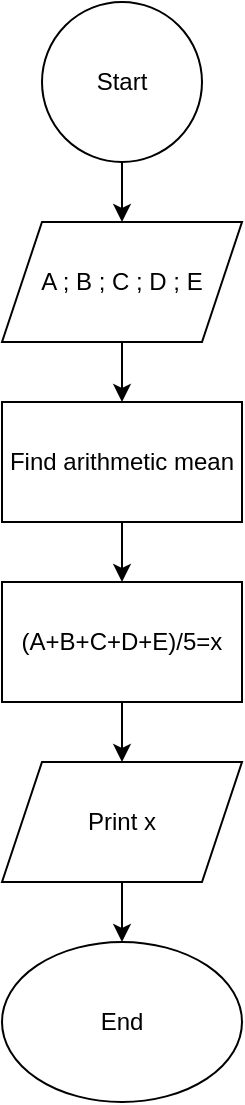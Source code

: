 <mxfile version="20.7.4" type="device"><diagram id="xRSwLN_NefuHGjEP1en3" name="Страница 1"><mxGraphModel dx="1290" dy="581" grid="1" gridSize="10" guides="1" tooltips="1" connect="1" arrows="1" fold="1" page="1" pageScale="1" pageWidth="1654" pageHeight="2336" math="0" shadow="0"><root><mxCell id="0"/><mxCell id="1" parent="0"/><mxCell id="u6ob11u6Otwm6rYYzwLg-3" value="" style="edgeStyle=orthogonalEdgeStyle;rounded=0;orthogonalLoop=1;jettySize=auto;html=1;" edge="1" parent="1" source="u6ob11u6Otwm6rYYzwLg-1" target="u6ob11u6Otwm6rYYzwLg-2"><mxGeometry relative="1" as="geometry"/></mxCell><mxCell id="u6ob11u6Otwm6rYYzwLg-1" value="Start" style="ellipse;whiteSpace=wrap;html=1;aspect=fixed;" vertex="1" parent="1"><mxGeometry x="680" y="10" width="80" height="80" as="geometry"/></mxCell><mxCell id="u6ob11u6Otwm6rYYzwLg-5" value="" style="edgeStyle=orthogonalEdgeStyle;rounded=0;orthogonalLoop=1;jettySize=auto;html=1;" edge="1" parent="1" source="u6ob11u6Otwm6rYYzwLg-2" target="u6ob11u6Otwm6rYYzwLg-4"><mxGeometry relative="1" as="geometry"/></mxCell><mxCell id="u6ob11u6Otwm6rYYzwLg-2" value="A ; B ; C ; D ; E" style="shape=parallelogram;perimeter=parallelogramPerimeter;whiteSpace=wrap;html=1;fixedSize=1;" vertex="1" parent="1"><mxGeometry x="660" y="120" width="120" height="60" as="geometry"/></mxCell><mxCell id="u6ob11u6Otwm6rYYzwLg-7" value="" style="edgeStyle=orthogonalEdgeStyle;rounded=0;orthogonalLoop=1;jettySize=auto;html=1;" edge="1" parent="1" source="u6ob11u6Otwm6rYYzwLg-4" target="u6ob11u6Otwm6rYYzwLg-6"><mxGeometry relative="1" as="geometry"/></mxCell><mxCell id="u6ob11u6Otwm6rYYzwLg-4" value="Find arithmetic mean" style="whiteSpace=wrap;html=1;" vertex="1" parent="1"><mxGeometry x="660" y="210" width="120" height="60" as="geometry"/></mxCell><mxCell id="u6ob11u6Otwm6rYYzwLg-9" value="" style="edgeStyle=orthogonalEdgeStyle;rounded=0;orthogonalLoop=1;jettySize=auto;html=1;" edge="1" parent="1" source="u6ob11u6Otwm6rYYzwLg-6" target="u6ob11u6Otwm6rYYzwLg-8"><mxGeometry relative="1" as="geometry"/></mxCell><mxCell id="u6ob11u6Otwm6rYYzwLg-6" value="(A+B+C+D+E)/5=x" style="whiteSpace=wrap;html=1;" vertex="1" parent="1"><mxGeometry x="660" y="300" width="120" height="60" as="geometry"/></mxCell><mxCell id="u6ob11u6Otwm6rYYzwLg-11" style="edgeStyle=orthogonalEdgeStyle;rounded=0;orthogonalLoop=1;jettySize=auto;html=1;exitX=0.5;exitY=1;exitDx=0;exitDy=0;" edge="1" parent="1" source="u6ob11u6Otwm6rYYzwLg-8" target="u6ob11u6Otwm6rYYzwLg-10"><mxGeometry relative="1" as="geometry"/></mxCell><mxCell id="u6ob11u6Otwm6rYYzwLg-8" value="Print x" style="shape=parallelogram;perimeter=parallelogramPerimeter;whiteSpace=wrap;html=1;fixedSize=1;" vertex="1" parent="1"><mxGeometry x="660" y="390" width="120" height="60" as="geometry"/></mxCell><mxCell id="u6ob11u6Otwm6rYYzwLg-10" value="End" style="ellipse;whiteSpace=wrap;html=1;" vertex="1" parent="1"><mxGeometry x="660" y="480" width="120" height="80" as="geometry"/></mxCell></root></mxGraphModel></diagram></mxfile>